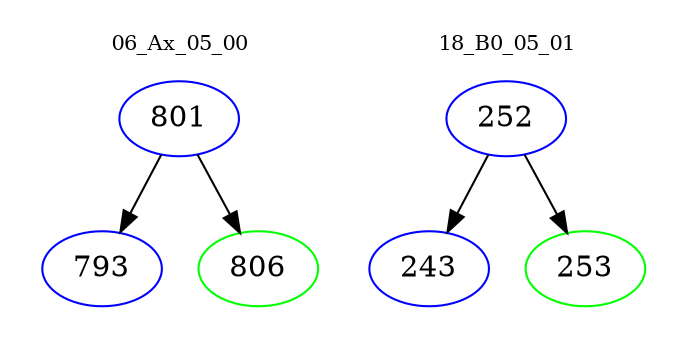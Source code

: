 digraph{
subgraph cluster_0 {
color = white
label = "06_Ax_05_00";
fontsize=10;
T0_801 [label="801", color="blue"]
T0_801 -> T0_793 [color="black"]
T0_793 [label="793", color="blue"]
T0_801 -> T0_806 [color="black"]
T0_806 [label="806", color="green"]
}
subgraph cluster_1 {
color = white
label = "18_B0_05_01";
fontsize=10;
T1_252 [label="252", color="blue"]
T1_252 -> T1_243 [color="black"]
T1_243 [label="243", color="blue"]
T1_252 -> T1_253 [color="black"]
T1_253 [label="253", color="green"]
}
}
